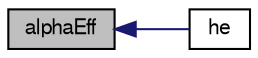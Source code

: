digraph "alphaEff"
{
  bgcolor="transparent";
  edge [fontname="FreeSans",fontsize="10",labelfontname="FreeSans",labelfontsize="10"];
  node [fontname="FreeSans",fontsize="10",shape=record];
  rankdir="LR";
  Node110 [label="alphaEff",height=0.2,width=0.4,color="black", fillcolor="grey75", style="filled", fontcolor="black"];
  Node110 -> Node111 [dir="back",color="midnightblue",fontsize="10",style="solid",fontname="FreeSans"];
  Node111 [label="he",height=0.2,width=0.4,color="black",URL="$a31922.html#a51e4b78e8fa1d1a773486d834cb2be8e",tooltip="Enthalpy/Internal energy [J/kg]. "];
}
